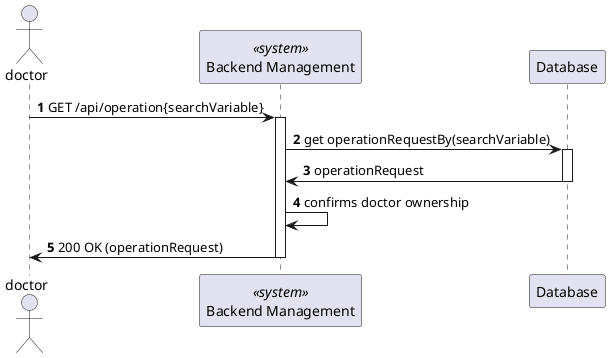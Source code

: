 @startuml

autonumber
actor Doctor as "doctor"
participant BE as "Backend Management" <<system>>
participant DB as "Database"


Doctor -> BE : GET /api/operation{searchVariable}
activate BE

BE -> DB : get operationRequestBy(searchVariable)

activate DB 

DB -> BE : operationRequest 

deactivate DB 

BE -> BE : confirms doctor ownership



Doctor <- BE : 200 OK (operationRequest)

deactivate BE

@enduml